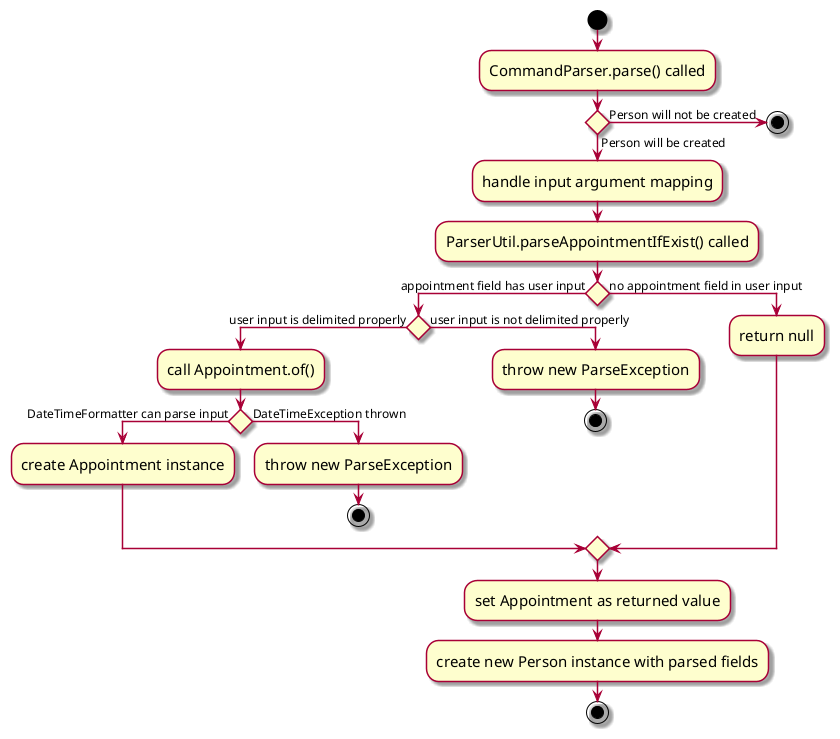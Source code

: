 @startuml
skin rose
skinparam ActivityFontSize 15
skinparam ArrowFontSize 12

start
:CommandParser.parse() called;
if () then (Person will be created)
:handle input argument mapping;
:ParserUtil.parseAppointmentIfExist() called;
if () then (appointment field has user input)
    if () then (user input is delimited properly)
        :call Appointment.of();
        if () then (DateTimeFormatter can parse input)
            :create Appointment instance;
        else (DateTimeException thrown)
            :throw new ParseException;
            stop
        endif
    else (user input is not delimited properly)
        :throw new ParseException;
        stop
    endif
else (no appointment field in user input)
    :return null;
endif
:set Appointment as returned value;
:create new Person instance with parsed fields;
stop

else (Person will not be created)
stop

@enduml
